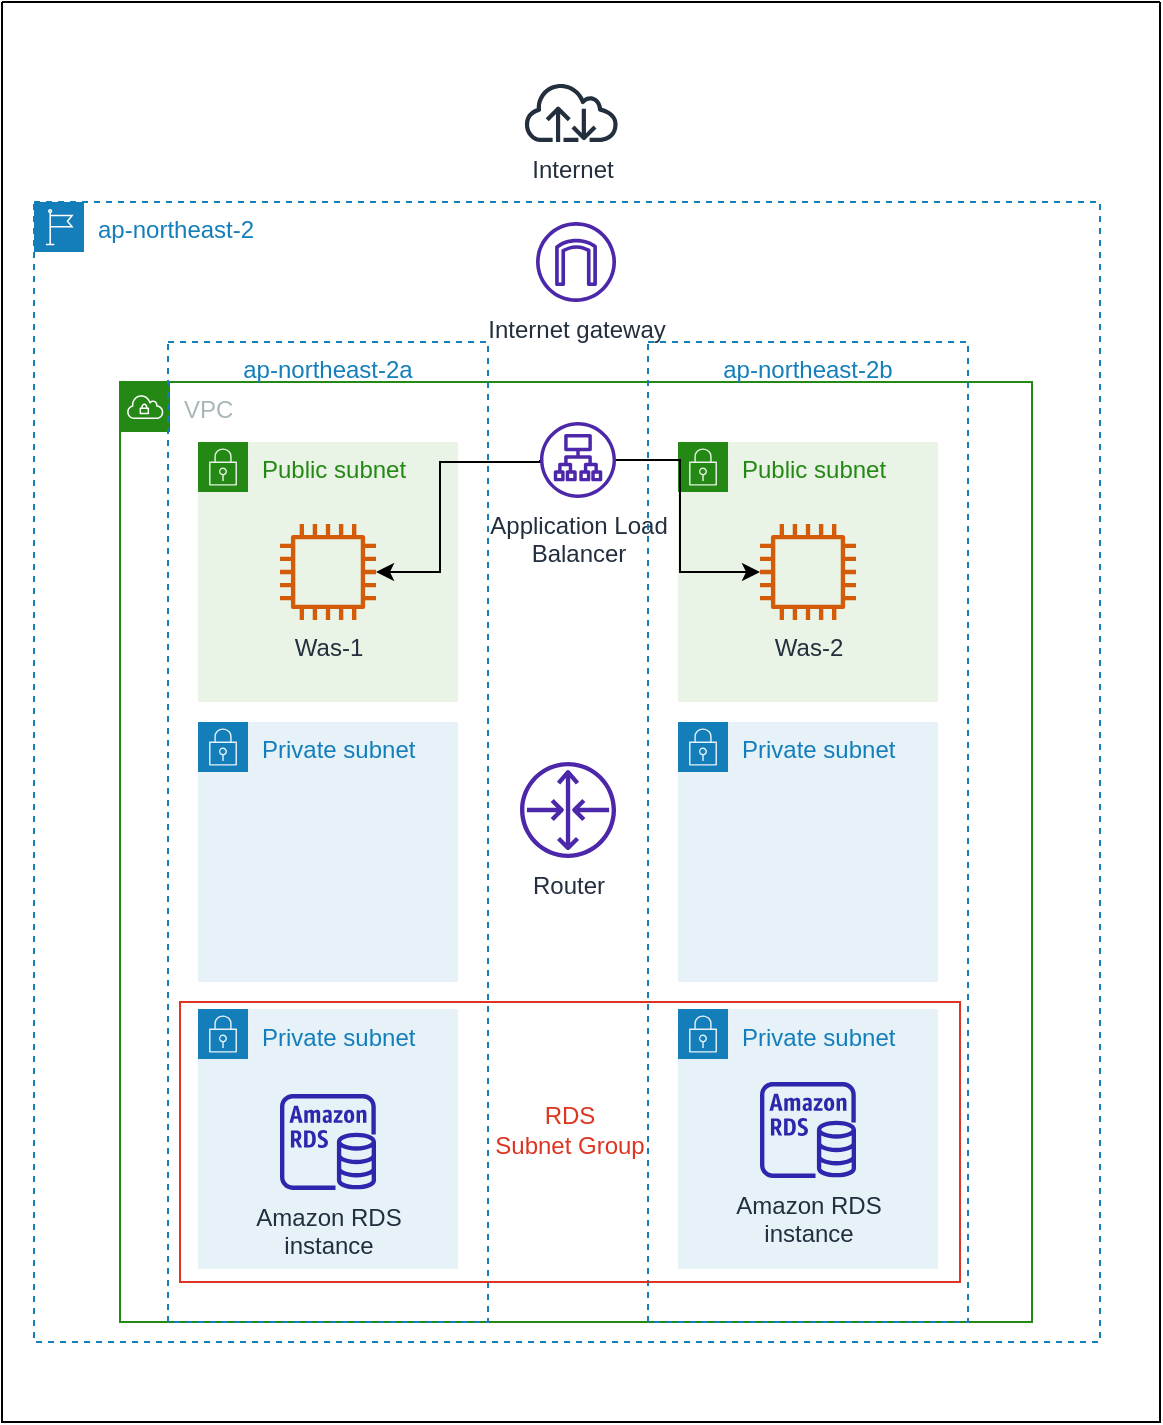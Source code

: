 <mxfile version="24.0.7" type="github">
  <diagram name="페이지-1" id="qs2-ORPQtPB0dxBW6ePt">
    <mxGraphModel dx="899" dy="687" grid="1" gridSize="10" guides="1" tooltips="1" connect="1" arrows="1" fold="1" page="1" pageScale="1" pageWidth="827" pageHeight="1169" math="0" shadow="0">
      <root>
        <mxCell id="0" />
        <mxCell id="1" parent="0" />
        <mxCell id="8S-bYS2UDUefdeKPtJc--1" value="" style="swimlane;startSize=0;" vertex="1" parent="1">
          <mxGeometry x="124" y="30" width="579" height="710" as="geometry" />
        </mxCell>
        <mxCell id="8S-bYS2UDUefdeKPtJc--2" value="ap-northeast-2" style="points=[[0,0],[0.25,0],[0.5,0],[0.75,0],[1,0],[1,0.25],[1,0.5],[1,0.75],[1,1],[0.75,1],[0.5,1],[0.25,1],[0,1],[0,0.75],[0,0.5],[0,0.25]];outlineConnect=0;gradientColor=none;html=1;whiteSpace=wrap;fontSize=12;fontStyle=0;container=1;pointerEvents=0;collapsible=0;recursiveResize=0;shape=mxgraph.aws4.group;grIcon=mxgraph.aws4.group_region;strokeColor=#147EBA;fillColor=none;verticalAlign=top;align=left;spacingLeft=30;fontColor=#147EBA;dashed=1;" vertex="1" parent="8S-bYS2UDUefdeKPtJc--1">
          <mxGeometry x="16.01" y="100" width="533" height="570" as="geometry" />
        </mxCell>
        <mxCell id="8S-bYS2UDUefdeKPtJc--3" value="VPC" style="points=[[0,0],[0.25,0],[0.5,0],[0.75,0],[1,0],[1,0.25],[1,0.5],[1,0.75],[1,1],[0.75,1],[0.5,1],[0.25,1],[0,1],[0,0.75],[0,0.5],[0,0.25]];outlineConnect=0;gradientColor=none;html=1;whiteSpace=wrap;fontSize=12;fontStyle=0;container=1;pointerEvents=0;collapsible=0;recursiveResize=0;shape=mxgraph.aws4.group;grIcon=mxgraph.aws4.group_vpc;strokeColor=#248814;fillColor=none;verticalAlign=top;align=left;spacingLeft=30;fontColor=#AAB7B8;dashed=0;" vertex="1" parent="8S-bYS2UDUefdeKPtJc--2">
          <mxGeometry x="43" y="90" width="456" height="470" as="geometry" />
        </mxCell>
        <mxCell id="8S-bYS2UDUefdeKPtJc--4" value="Public subnet" style="points=[[0,0],[0.25,0],[0.5,0],[0.75,0],[1,0],[1,0.25],[1,0.5],[1,0.75],[1,1],[0.75,1],[0.5,1],[0.25,1],[0,1],[0,0.75],[0,0.5],[0,0.25]];outlineConnect=0;gradientColor=none;html=1;whiteSpace=wrap;fontSize=12;fontStyle=0;container=1;pointerEvents=0;collapsible=0;recursiveResize=0;shape=mxgraph.aws4.group;grIcon=mxgraph.aws4.group_security_group;grStroke=0;strokeColor=#248814;fillColor=#E9F3E6;verticalAlign=top;align=left;spacingLeft=30;fontColor=#248814;dashed=0;" vertex="1" parent="8S-bYS2UDUefdeKPtJc--3">
          <mxGeometry x="39" y="30" width="130" height="130" as="geometry" />
        </mxCell>
        <mxCell id="8S-bYS2UDUefdeKPtJc--5" value="Public subnet" style="points=[[0,0],[0.25,0],[0.5,0],[0.75,0],[1,0],[1,0.25],[1,0.5],[1,0.75],[1,1],[0.75,1],[0.5,1],[0.25,1],[0,1],[0,0.75],[0,0.5],[0,0.25]];outlineConnect=0;gradientColor=none;html=1;whiteSpace=wrap;fontSize=12;fontStyle=0;container=1;pointerEvents=0;collapsible=0;recursiveResize=0;shape=mxgraph.aws4.group;grIcon=mxgraph.aws4.group_security_group;grStroke=0;strokeColor=#248814;fillColor=#E9F3E6;verticalAlign=top;align=left;spacingLeft=30;fontColor=#248814;dashed=0;" vertex="1" parent="8S-bYS2UDUefdeKPtJc--3">
          <mxGeometry x="279" y="30" width="130" height="130" as="geometry" />
        </mxCell>
        <mxCell id="8S-bYS2UDUefdeKPtJc--6" value="Private subnet" style="points=[[0,0],[0.25,0],[0.5,0],[0.75,0],[1,0],[1,0.25],[1,0.5],[1,0.75],[1,1],[0.75,1],[0.5,1],[0.25,1],[0,1],[0,0.75],[0,0.5],[0,0.25]];outlineConnect=0;gradientColor=none;html=1;whiteSpace=wrap;fontSize=12;fontStyle=0;container=1;pointerEvents=0;collapsible=0;recursiveResize=0;shape=mxgraph.aws4.group;grIcon=mxgraph.aws4.group_security_group;grStroke=0;strokeColor=#147EBA;fillColor=#E6F2F8;verticalAlign=top;align=left;spacingLeft=30;fontColor=#147EBA;dashed=0;" vertex="1" parent="8S-bYS2UDUefdeKPtJc--3">
          <mxGeometry x="39" y="170" width="130" height="130" as="geometry" />
        </mxCell>
        <mxCell id="8S-bYS2UDUefdeKPtJc--7" value="Private subnet" style="points=[[0,0],[0.25,0],[0.5,0],[0.75,0],[1,0],[1,0.25],[1,0.5],[1,0.75],[1,1],[0.75,1],[0.5,1],[0.25,1],[0,1],[0,0.75],[0,0.5],[0,0.25]];outlineConnect=0;gradientColor=none;html=1;whiteSpace=wrap;fontSize=12;fontStyle=0;container=1;pointerEvents=0;collapsible=0;recursiveResize=0;shape=mxgraph.aws4.group;grIcon=mxgraph.aws4.group_security_group;grStroke=0;strokeColor=#147EBA;fillColor=#E6F2F8;verticalAlign=top;align=left;spacingLeft=30;fontColor=#147EBA;dashed=0;" vertex="1" parent="8S-bYS2UDUefdeKPtJc--3">
          <mxGeometry x="39" y="313.5" width="130" height="130" as="geometry" />
        </mxCell>
        <mxCell id="8S-bYS2UDUefdeKPtJc--8" value="Private subnet" style="points=[[0,0],[0.25,0],[0.5,0],[0.75,0],[1,0],[1,0.25],[1,0.5],[1,0.75],[1,1],[0.75,1],[0.5,1],[0.25,1],[0,1],[0,0.75],[0,0.5],[0,0.25]];outlineConnect=0;gradientColor=none;html=1;whiteSpace=wrap;fontSize=12;fontStyle=0;container=1;pointerEvents=0;collapsible=0;recursiveResize=0;shape=mxgraph.aws4.group;grIcon=mxgraph.aws4.group_security_group;grStroke=0;strokeColor=#147EBA;fillColor=#E6F2F8;verticalAlign=top;align=left;spacingLeft=30;fontColor=#147EBA;dashed=0;" vertex="1" parent="8S-bYS2UDUefdeKPtJc--3">
          <mxGeometry x="279" y="170" width="130" height="130" as="geometry" />
        </mxCell>
        <mxCell id="8S-bYS2UDUefdeKPtJc--9" value="Private subnet" style="points=[[0,0],[0.25,0],[0.5,0],[0.75,0],[1,0],[1,0.25],[1,0.5],[1,0.75],[1,1],[0.75,1],[0.5,1],[0.25,1],[0,1],[0,0.75],[0,0.5],[0,0.25]];outlineConnect=0;gradientColor=none;html=1;whiteSpace=wrap;fontSize=12;fontStyle=0;container=1;pointerEvents=0;collapsible=0;recursiveResize=0;shape=mxgraph.aws4.group;grIcon=mxgraph.aws4.group_security_group;grStroke=0;strokeColor=#147EBA;fillColor=#E6F2F8;verticalAlign=top;align=left;spacingLeft=30;fontColor=#147EBA;dashed=0;" vertex="1" parent="8S-bYS2UDUefdeKPtJc--3">
          <mxGeometry x="279" y="313.5" width="130" height="130" as="geometry" />
        </mxCell>
        <mxCell id="8S-bYS2UDUefdeKPtJc--10" style="edgeStyle=orthogonalEdgeStyle;rounded=0;orthogonalLoop=1;jettySize=auto;html=1;" edge="1" parent="8S-bYS2UDUefdeKPtJc--3">
          <mxGeometry relative="1" as="geometry">
            <mxPoint x="210" y="39" as="sourcePoint" />
            <Array as="points">
              <mxPoint x="210" y="40" />
              <mxPoint x="160" y="40" />
              <mxPoint x="160" y="95" />
            </Array>
            <mxPoint x="128" y="95" as="targetPoint" />
          </mxGeometry>
        </mxCell>
        <mxCell id="8S-bYS2UDUefdeKPtJc--11" style="edgeStyle=orthogonalEdgeStyle;rounded=0;orthogonalLoop=1;jettySize=auto;html=1;" edge="1" parent="8S-bYS2UDUefdeKPtJc--3" source="8S-bYS2UDUefdeKPtJc--12">
          <mxGeometry relative="1" as="geometry">
            <Array as="points">
              <mxPoint x="280" y="39" />
              <mxPoint x="280" y="95" />
            </Array>
            <mxPoint x="320" y="95" as="targetPoint" />
          </mxGeometry>
        </mxCell>
        <mxCell id="8S-bYS2UDUefdeKPtJc--12" value="Application Load&lt;br&gt;Balancer" style="sketch=0;outlineConnect=0;fontColor=#232F3E;gradientColor=none;fillColor=#4D27AA;strokeColor=none;dashed=0;verticalLabelPosition=bottom;verticalAlign=top;align=center;html=1;fontSize=12;fontStyle=0;aspect=fixed;pointerEvents=1;shape=mxgraph.aws4.application_load_balancer;" vertex="1" parent="8S-bYS2UDUefdeKPtJc--3">
          <mxGeometry x="210" y="20" width="38" height="38" as="geometry" />
        </mxCell>
        <mxCell id="8S-bYS2UDUefdeKPtJc--13" value="Router" style="sketch=0;outlineConnect=0;fontColor=#232F3E;gradientColor=none;fillColor=#4D27AA;strokeColor=none;dashed=0;verticalLabelPosition=bottom;verticalAlign=top;align=center;html=1;fontSize=12;fontStyle=0;aspect=fixed;pointerEvents=1;shape=mxgraph.aws4.router;" vertex="1" parent="8S-bYS2UDUefdeKPtJc--3">
          <mxGeometry x="200" y="190" width="48" height="48" as="geometry" />
        </mxCell>
        <mxCell id="8S-bYS2UDUefdeKPtJc--14" value="ap-northeast-2b" style="fillColor=none;strokeColor=#147EBA;dashed=1;verticalAlign=top;fontStyle=0;fontColor=#147EBA;whiteSpace=wrap;html=1;" vertex="1" parent="8S-bYS2UDUefdeKPtJc--3">
          <mxGeometry x="264" y="-20" width="160" height="490" as="geometry" />
        </mxCell>
        <mxCell id="8S-bYS2UDUefdeKPtJc--15" value="ap-northeast-2a" style="fillColor=none;strokeColor=#147EBA;dashed=1;verticalAlign=top;fontStyle=0;fontColor=#147EBA;whiteSpace=wrap;html=1;" vertex="1" parent="8S-bYS2UDUefdeKPtJc--3">
          <mxGeometry x="24" y="-20" width="160" height="490" as="geometry" />
        </mxCell>
        <mxCell id="8S-bYS2UDUefdeKPtJc--16" value="&lt;br&gt;&lt;br&gt;&lt;br&gt;RDS&lt;br&gt;Subnet Group" style="fillColor=none;strokeColor=#DD3522;verticalAlign=top;fontStyle=0;fontColor=#DD3522;whiteSpace=wrap;html=1;" vertex="1" parent="8S-bYS2UDUefdeKPtJc--3">
          <mxGeometry x="30" y="310" width="390" height="140" as="geometry" />
        </mxCell>
        <mxCell id="8S-bYS2UDUefdeKPtJc--19" value="Was-1" style="sketch=0;outlineConnect=0;fontColor=#232F3E;gradientColor=none;fillColor=#D45B07;strokeColor=none;dashed=0;verticalLabelPosition=bottom;verticalAlign=top;align=center;html=1;fontSize=12;fontStyle=0;aspect=fixed;pointerEvents=1;shape=mxgraph.aws4.instance2;" vertex="1" parent="8S-bYS2UDUefdeKPtJc--3">
          <mxGeometry x="80" y="71" width="48" height="48" as="geometry" />
        </mxCell>
        <mxCell id="8S-bYS2UDUefdeKPtJc--20" value="Was-2" style="sketch=0;outlineConnect=0;fontColor=#232F3E;gradientColor=none;fillColor=#D45B07;strokeColor=none;dashed=0;verticalLabelPosition=bottom;verticalAlign=top;align=center;html=1;fontSize=12;fontStyle=0;aspect=fixed;pointerEvents=1;shape=mxgraph.aws4.instance2;" vertex="1" parent="8S-bYS2UDUefdeKPtJc--3">
          <mxGeometry x="320" y="71" width="48" height="48" as="geometry" />
        </mxCell>
        <mxCell id="8S-bYS2UDUefdeKPtJc--21" value="Amazon RDS&lt;br&gt;instance" style="sketch=0;outlineConnect=0;fontColor=#232F3E;gradientColor=none;fillColor=#2E27AD;strokeColor=none;dashed=0;verticalLabelPosition=bottom;verticalAlign=top;align=center;html=1;fontSize=12;fontStyle=0;aspect=fixed;pointerEvents=1;shape=mxgraph.aws4.rds_instance;" vertex="1" parent="8S-bYS2UDUefdeKPtJc--3">
          <mxGeometry x="80" y="356" width="48" height="48" as="geometry" />
        </mxCell>
        <mxCell id="8S-bYS2UDUefdeKPtJc--22" value="Amazon RDS&lt;br&gt;instance" style="sketch=0;outlineConnect=0;fontColor=#232F3E;gradientColor=none;fillColor=#2E27AD;strokeColor=none;dashed=0;verticalLabelPosition=bottom;verticalAlign=top;align=center;html=1;fontSize=12;fontStyle=0;aspect=fixed;pointerEvents=1;shape=mxgraph.aws4.rds_instance;" vertex="1" parent="8S-bYS2UDUefdeKPtJc--3">
          <mxGeometry x="320" y="350" width="48" height="48" as="geometry" />
        </mxCell>
        <mxCell id="8S-bYS2UDUefdeKPtJc--23" value="Internet gateway" style="sketch=0;outlineConnect=0;fontColor=#232F3E;gradientColor=none;fillColor=#4D27AA;strokeColor=none;dashed=0;verticalLabelPosition=bottom;verticalAlign=top;align=center;html=1;fontSize=12;fontStyle=0;aspect=fixed;pointerEvents=1;shape=mxgraph.aws4.internet_gateway;" vertex="1" parent="8S-bYS2UDUefdeKPtJc--2">
          <mxGeometry x="251" y="10" width="40" height="40" as="geometry" />
        </mxCell>
        <mxCell id="8S-bYS2UDUefdeKPtJc--24" value="Internet" style="sketch=0;outlineConnect=0;fontColor=#232F3E;gradientColor=none;fillColor=#232F3D;strokeColor=none;dashed=0;verticalLabelPosition=bottom;verticalAlign=top;align=center;html=1;fontSize=12;fontStyle=0;aspect=fixed;pointerEvents=1;shape=mxgraph.aws4.internet;" vertex="1" parent="8S-bYS2UDUefdeKPtJc--1">
          <mxGeometry x="260.25" y="40" width="48.75" height="30" as="geometry" />
        </mxCell>
      </root>
    </mxGraphModel>
  </diagram>
</mxfile>
